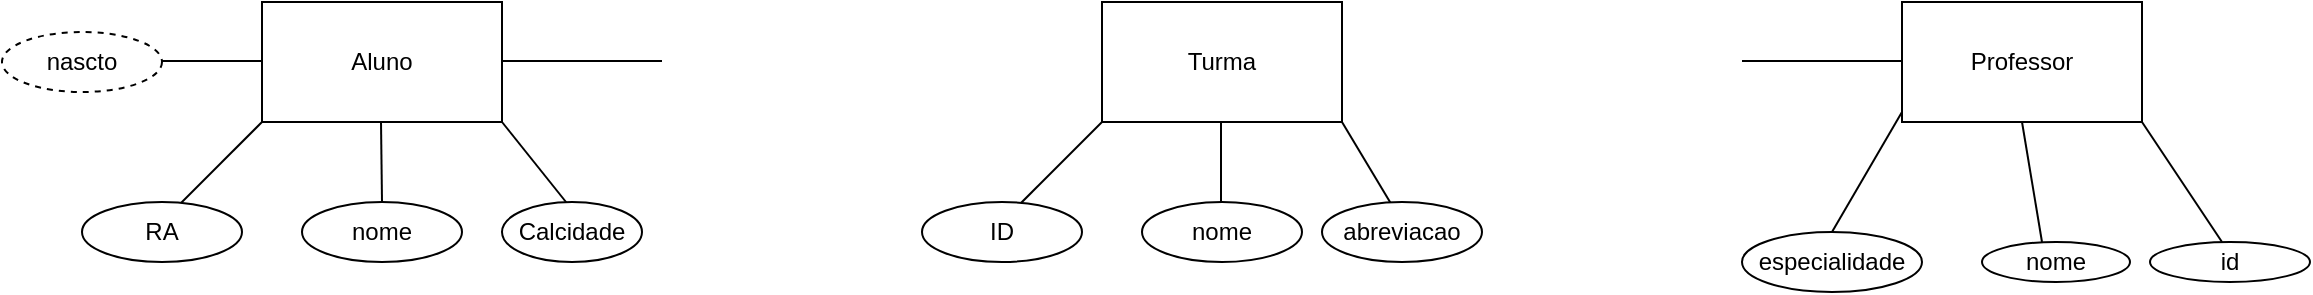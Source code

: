 <mxfile version="20.2.3" type="device"><diagram id="XmcOnaFIjEUySkvASKKH" name="Página-1"><mxGraphModel dx="2249" dy="794" grid="1" gridSize="10" guides="1" tooltips="1" connect="1" arrows="1" fold="1" page="1" pageScale="1" pageWidth="827" pageHeight="1169" math="0" shadow="0"><root><mxCell id="0"/><mxCell id="1" parent="0"/><mxCell id="weue9vw3deTx_GW3YtAt-1" value="" style="rounded=0;whiteSpace=wrap;html=1;" vertex="1" parent="1"><mxGeometry x="730" y="130" width="120" height="60" as="geometry"/></mxCell><mxCell id="weue9vw3deTx_GW3YtAt-2" value="Professor" style="text;html=1;strokeColor=none;fillColor=none;align=center;verticalAlign=middle;whiteSpace=wrap;rounded=0;" vertex="1" parent="1"><mxGeometry x="760" y="145" width="60" height="30" as="geometry"/></mxCell><mxCell id="weue9vw3deTx_GW3YtAt-4" value="" style="endArrow=none;html=1;rounded=0;" edge="1" parent="1"><mxGeometry width="50" height="50" relative="1" as="geometry"><mxPoint x="890" y="250" as="sourcePoint"/><mxPoint x="850" y="190" as="targetPoint"/></mxGeometry></mxCell><mxCell id="weue9vw3deTx_GW3YtAt-5" value="" style="ellipse;whiteSpace=wrap;html=1;" vertex="1" parent="1"><mxGeometry x="854" y="250" width="80" height="20" as="geometry"/></mxCell><mxCell id="weue9vw3deTx_GW3YtAt-6" value="id" style="text;html=1;strokeColor=none;fillColor=none;align=center;verticalAlign=middle;whiteSpace=wrap;rounded=0;" vertex="1" parent="1"><mxGeometry x="864" y="245" width="60" height="30" as="geometry"/></mxCell><mxCell id="weue9vw3deTx_GW3YtAt-7" value="" style="endArrow=none;html=1;rounded=0;" edge="1" parent="1"><mxGeometry width="50" height="50" relative="1" as="geometry"><mxPoint x="800" y="250" as="sourcePoint"/><mxPoint x="790" y="190" as="targetPoint"/></mxGeometry></mxCell><mxCell id="weue9vw3deTx_GW3YtAt-10" value="" style="ellipse;whiteSpace=wrap;html=1;" vertex="1" parent="1"><mxGeometry x="770" y="250" width="74" height="20" as="geometry"/></mxCell><mxCell id="weue9vw3deTx_GW3YtAt-11" value="nome" style="text;html=1;strokeColor=none;fillColor=none;align=center;verticalAlign=middle;whiteSpace=wrap;rounded=0;" vertex="1" parent="1"><mxGeometry x="777" y="245" width="60" height="30" as="geometry"/></mxCell><mxCell id="weue9vw3deTx_GW3YtAt-12" value="" style="endArrow=none;html=1;rounded=0;exitX=0.5;exitY=0;exitDx=0;exitDy=0;" edge="1" parent="1" source="weue9vw3deTx_GW3YtAt-14"><mxGeometry width="50" height="50" relative="1" as="geometry"><mxPoint x="700" y="240" as="sourcePoint"/><mxPoint x="730" y="185" as="targetPoint"/></mxGeometry></mxCell><mxCell id="weue9vw3deTx_GW3YtAt-13" value="" style="ellipse;whiteSpace=wrap;html=1;" vertex="1" parent="1"><mxGeometry x="650" y="245" width="90" height="30" as="geometry"/></mxCell><mxCell id="weue9vw3deTx_GW3YtAt-14" value="especialidade" style="text;html=1;strokeColor=none;fillColor=none;align=center;verticalAlign=middle;whiteSpace=wrap;rounded=0;" vertex="1" parent="1"><mxGeometry x="665" y="245" width="60" height="30" as="geometry"/></mxCell><mxCell id="weue9vw3deTx_GW3YtAt-15" value="" style="rounded=0;whiteSpace=wrap;html=1;" vertex="1" parent="1"><mxGeometry x="-90" y="130" width="120" height="60" as="geometry"/></mxCell><mxCell id="weue9vw3deTx_GW3YtAt-16" value="Aluno" style="text;html=1;strokeColor=none;fillColor=none;align=center;verticalAlign=middle;whiteSpace=wrap;rounded=0;" vertex="1" parent="1"><mxGeometry x="-60" y="145" width="60" height="30" as="geometry"/></mxCell><mxCell id="weue9vw3deTx_GW3YtAt-17" value="" style="endArrow=none;html=1;rounded=0;" edge="1" parent="1"><mxGeometry width="50" height="50" relative="1" as="geometry"><mxPoint x="-140" y="240" as="sourcePoint"/><mxPoint x="-90" y="190" as="targetPoint"/><Array as="points"><mxPoint x="-110" y="210"/></Array></mxGeometry></mxCell><mxCell id="weue9vw3deTx_GW3YtAt-19" value="" style="ellipse;whiteSpace=wrap;html=1;" vertex="1" parent="1"><mxGeometry x="-180" y="230" width="80" height="30" as="geometry"/></mxCell><mxCell id="weue9vw3deTx_GW3YtAt-20" value="RA" style="text;html=1;strokeColor=none;fillColor=none;align=center;verticalAlign=middle;whiteSpace=wrap;rounded=0;" vertex="1" parent="1"><mxGeometry x="-170" y="230" width="60" height="30" as="geometry"/></mxCell><mxCell id="weue9vw3deTx_GW3YtAt-21" value="" style="ellipse;whiteSpace=wrap;html=1;" vertex="1" parent="1"><mxGeometry x="-70" y="230" width="80" height="30" as="geometry"/></mxCell><mxCell id="weue9vw3deTx_GW3YtAt-22" value="nome" style="text;html=1;strokeColor=none;fillColor=none;align=center;verticalAlign=middle;whiteSpace=wrap;rounded=0;" vertex="1" parent="1"><mxGeometry x="-60" y="230" width="60" height="30" as="geometry"/></mxCell><mxCell id="weue9vw3deTx_GW3YtAt-23" value="" style="endArrow=none;html=1;rounded=0;" edge="1" parent="1"><mxGeometry width="50" height="50" relative="1" as="geometry"><mxPoint x="-30" y="230" as="sourcePoint"/><mxPoint x="-30.5" y="190" as="targetPoint"/></mxGeometry></mxCell><mxCell id="weue9vw3deTx_GW3YtAt-27" value="" style="endArrow=none;html=1;rounded=0;" edge="1" parent="1"><mxGeometry width="50" height="50" relative="1" as="geometry"><mxPoint x="70" y="240" as="sourcePoint"/><mxPoint x="30" y="190" as="targetPoint"/></mxGeometry></mxCell><mxCell id="weue9vw3deTx_GW3YtAt-28" value="" style="ellipse;whiteSpace=wrap;html=1;" vertex="1" parent="1"><mxGeometry x="30" y="230" width="70" height="30" as="geometry"/></mxCell><mxCell id="weue9vw3deTx_GW3YtAt-29" value="Calcidade" style="text;html=1;strokeColor=none;fillColor=none;align=center;verticalAlign=middle;whiteSpace=wrap;rounded=0;" vertex="1" parent="1"><mxGeometry x="35" y="230" width="60" height="30" as="geometry"/></mxCell><mxCell id="weue9vw3deTx_GW3YtAt-30" value="" style="endArrow=none;html=1;rounded=0;" edge="1" parent="1"><mxGeometry width="50" height="50" relative="1" as="geometry"><mxPoint x="-160" y="159.5" as="sourcePoint"/><mxPoint x="-90" y="159.5" as="targetPoint"/></mxGeometry></mxCell><mxCell id="weue9vw3deTx_GW3YtAt-33" value="" style="ellipse;whiteSpace=wrap;html=1;rounded=0;glass=0;dashed=1;strokeWidth=1;" vertex="1" parent="1"><mxGeometry x="-220" y="145" width="80" height="30" as="geometry"/></mxCell><mxCell id="weue9vw3deTx_GW3YtAt-34" value="nascto" style="text;html=1;strokeColor=none;fillColor=none;align=center;verticalAlign=middle;whiteSpace=wrap;rounded=0;glass=0;dashed=1;" vertex="1" parent="1"><mxGeometry x="-210" y="145" width="60" height="30" as="geometry"/></mxCell><mxCell id="weue9vw3deTx_GW3YtAt-37" value="" style="rounded=0;whiteSpace=wrap;html=1;glass=0;strokeWidth=1;" vertex="1" parent="1"><mxGeometry x="330" y="130" width="120" height="60" as="geometry"/></mxCell><mxCell id="weue9vw3deTx_GW3YtAt-38" value="Turma" style="text;html=1;strokeColor=none;fillColor=none;align=center;verticalAlign=middle;whiteSpace=wrap;rounded=0;glass=0;" vertex="1" parent="1"><mxGeometry x="360" y="145" width="60" height="30" as="geometry"/></mxCell><mxCell id="weue9vw3deTx_GW3YtAt-39" value="" style="endArrow=none;html=1;rounded=0;" edge="1" parent="1"><mxGeometry width="50" height="50" relative="1" as="geometry"><mxPoint x="280" y="240" as="sourcePoint"/><mxPoint x="330" y="190" as="targetPoint"/><Array as="points"><mxPoint x="300" y="220"/></Array></mxGeometry></mxCell><mxCell id="weue9vw3deTx_GW3YtAt-40" value="" style="ellipse;whiteSpace=wrap;html=1;rounded=0;glass=0;strokeWidth=1;" vertex="1" parent="1"><mxGeometry x="240" y="230" width="80" height="30" as="geometry"/></mxCell><mxCell id="weue9vw3deTx_GW3YtAt-41" value="ID" style="text;html=1;strokeColor=none;fillColor=none;align=center;verticalAlign=middle;whiteSpace=wrap;rounded=0;glass=0;" vertex="1" parent="1"><mxGeometry x="250" y="230" width="60" height="30" as="geometry"/></mxCell><mxCell id="weue9vw3deTx_GW3YtAt-42" value="" style="endArrow=none;html=1;rounded=0;" edge="1" parent="1"><mxGeometry width="50" height="50" relative="1" as="geometry"><mxPoint x="389.5" y="240" as="sourcePoint"/><mxPoint x="389.5" y="190" as="targetPoint"/></mxGeometry></mxCell><mxCell id="weue9vw3deTx_GW3YtAt-43" value="" style="ellipse;whiteSpace=wrap;html=1;rounded=0;glass=0;strokeWidth=1;" vertex="1" parent="1"><mxGeometry x="350" y="230" width="80" height="30" as="geometry"/></mxCell><mxCell id="weue9vw3deTx_GW3YtAt-44" value="nome" style="text;html=1;strokeColor=none;fillColor=none;align=center;verticalAlign=middle;whiteSpace=wrap;rounded=0;glass=0;" vertex="1" parent="1"><mxGeometry x="360" y="230" width="60" height="30" as="geometry"/></mxCell><mxCell id="weue9vw3deTx_GW3YtAt-45" value="" style="endArrow=none;html=1;rounded=0;" edge="1" parent="1"><mxGeometry width="50" height="50" relative="1" as="geometry"><mxPoint x="480" y="240" as="sourcePoint"/><mxPoint x="450" y="190" as="targetPoint"/></mxGeometry></mxCell><mxCell id="weue9vw3deTx_GW3YtAt-46" value="" style="ellipse;whiteSpace=wrap;html=1;rounded=0;glass=0;strokeWidth=1;" vertex="1" parent="1"><mxGeometry x="440" y="230" width="80" height="30" as="geometry"/></mxCell><mxCell id="weue9vw3deTx_GW3YtAt-47" value="abreviacao" style="text;html=1;strokeColor=none;fillColor=none;align=center;verticalAlign=middle;whiteSpace=wrap;rounded=0;glass=0;" vertex="1" parent="1"><mxGeometry x="450" y="230" width="60" height="30" as="geometry"/></mxCell><mxCell id="weue9vw3deTx_GW3YtAt-48" value="" style="endArrow=none;html=1;rounded=0;" edge="1" parent="1"><mxGeometry width="50" height="50" relative="1" as="geometry"><mxPoint x="30" y="159.5" as="sourcePoint"/><mxPoint x="110" y="159.5" as="targetPoint"/></mxGeometry></mxCell><mxCell id="weue9vw3deTx_GW3YtAt-49" value="" style="endArrow=none;html=1;rounded=0;" edge="1" parent="1"><mxGeometry width="50" height="50" relative="1" as="geometry"><mxPoint x="650" y="159.5" as="sourcePoint"/><mxPoint x="730" y="159.5" as="targetPoint"/></mxGeometry></mxCell></root></mxGraphModel></diagram></mxfile>